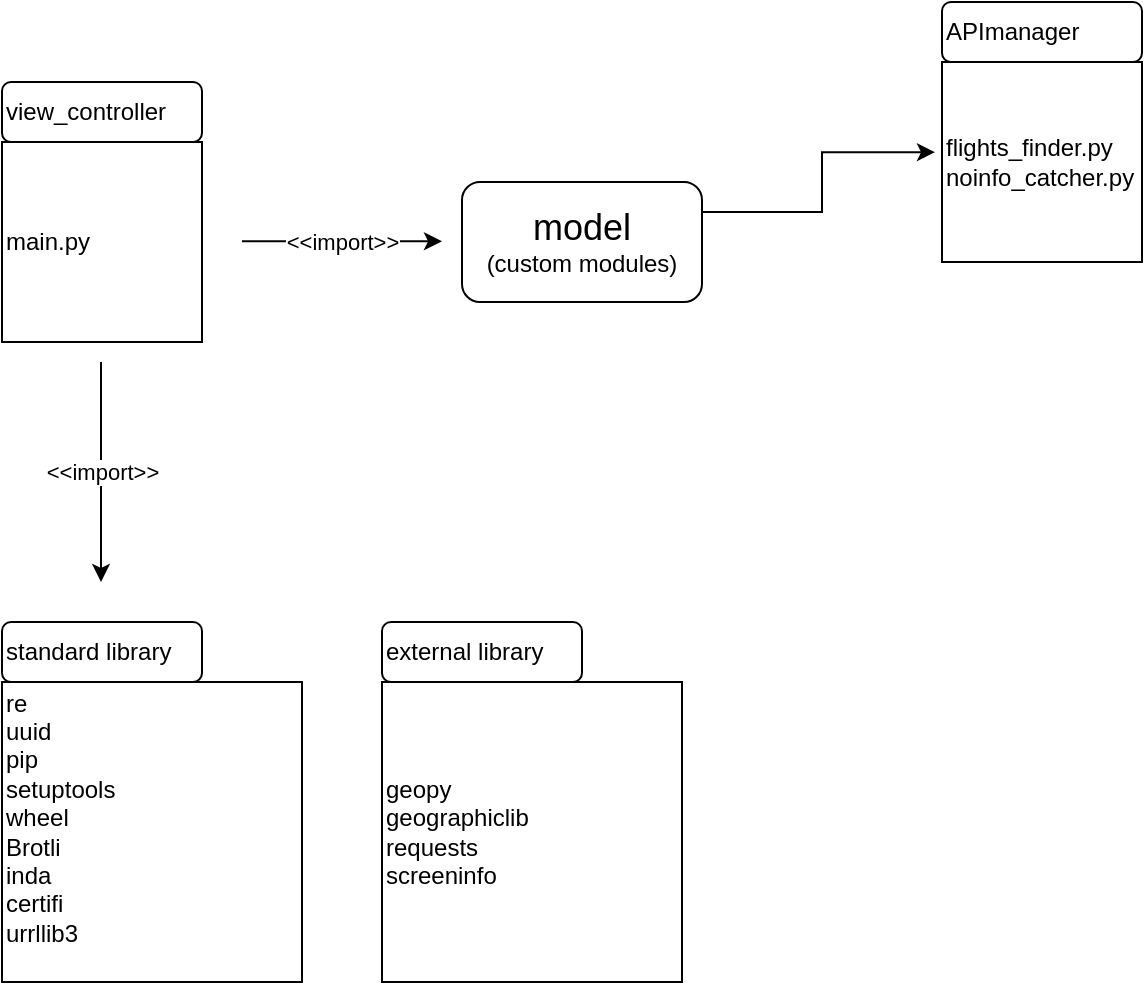 <mxfile version="24.4.7" type="github">
  <diagram name="Страница — 1" id="p5iJv7ttFUpRdbmxBiqb">
    <mxGraphModel dx="1105" dy="604" grid="1" gridSize="10" guides="1" tooltips="1" connect="1" arrows="1" fold="1" page="1" pageScale="1" pageWidth="827" pageHeight="1169" math="0" shadow="0">
      <root>
        <mxCell id="0" />
        <mxCell id="1" parent="0" />
        <mxCell id="mhpZV3gW4wpjLYbGXOxX-3" value="view_controller" style="rounded=1;whiteSpace=wrap;html=1;align=left;" vertex="1" parent="1">
          <mxGeometry x="40" y="50" width="100" height="30" as="geometry" />
        </mxCell>
        <mxCell id="mhpZV3gW4wpjLYbGXOxX-4" value="main.py" style="whiteSpace=wrap;html=1;aspect=fixed;align=left;" vertex="1" parent="1">
          <mxGeometry x="40" y="80" width="100" height="100" as="geometry" />
        </mxCell>
        <mxCell id="mhpZV3gW4wpjLYbGXOxX-5" value="" style="endArrow=classic;html=1;rounded=0;" edge="1" parent="1">
          <mxGeometry relative="1" as="geometry">
            <mxPoint x="89.5" y="190" as="sourcePoint" />
            <mxPoint x="89.5" y="300" as="targetPoint" />
          </mxGeometry>
        </mxCell>
        <mxCell id="mhpZV3gW4wpjLYbGXOxX-6" value="&amp;lt;&amp;lt;import&amp;gt;&amp;gt;" style="edgeLabel;resizable=0;html=1;;align=center;verticalAlign=middle;" connectable="0" vertex="1" parent="mhpZV3gW4wpjLYbGXOxX-5">
          <mxGeometry relative="1" as="geometry" />
        </mxCell>
        <mxCell id="mhpZV3gW4wpjLYbGXOxX-8" value="standard library" style="rounded=1;whiteSpace=wrap;html=1;align=left;" vertex="1" parent="1">
          <mxGeometry x="40" y="320" width="100" height="30" as="geometry" />
        </mxCell>
        <mxCell id="mhpZV3gW4wpjLYbGXOxX-9" value="re&amp;nbsp;&lt;div&gt;uuid&lt;/div&gt;&lt;div&gt;pip&amp;nbsp;&lt;/div&gt;&lt;div&gt;setuptools&lt;/div&gt;&lt;div&gt;wheel&lt;/div&gt;&lt;div&gt;Brotli&lt;/div&gt;&lt;div&gt;inda&lt;/div&gt;&lt;div&gt;certifi&lt;/div&gt;&lt;div&gt;urrllib3&lt;/div&gt;&lt;div&gt;&lt;br&gt;&lt;/div&gt;" style="whiteSpace=wrap;html=1;aspect=fixed;align=left;" vertex="1" parent="1">
          <mxGeometry x="40" y="350" width="150" height="150" as="geometry" />
        </mxCell>
        <mxCell id="mhpZV3gW4wpjLYbGXOxX-13" value="" style="endArrow=classic;html=1;rounded=0;" edge="1" parent="1">
          <mxGeometry relative="1" as="geometry">
            <mxPoint x="160" y="129.62" as="sourcePoint" />
            <mxPoint x="260" y="129.62" as="targetPoint" />
          </mxGeometry>
        </mxCell>
        <mxCell id="mhpZV3gW4wpjLYbGXOxX-14" value="&amp;lt;&amp;lt;import&amp;gt;&amp;gt;" style="edgeLabel;resizable=0;html=1;;align=center;verticalAlign=middle;" connectable="0" vertex="1" parent="mhpZV3gW4wpjLYbGXOxX-13">
          <mxGeometry relative="1" as="geometry" />
        </mxCell>
        <mxCell id="mhpZV3gW4wpjLYbGXOxX-22" style="edgeStyle=orthogonalEdgeStyle;rounded=0;orthogonalLoop=1;jettySize=auto;html=1;exitX=1;exitY=0.25;exitDx=0;exitDy=0;entryX=-0.035;entryY=0.451;entryDx=0;entryDy=0;entryPerimeter=0;" edge="1" parent="1" source="mhpZV3gW4wpjLYbGXOxX-16" target="mhpZV3gW4wpjLYbGXOxX-21">
          <mxGeometry relative="1" as="geometry">
            <mxPoint x="460" y="70" as="targetPoint" />
          </mxGeometry>
        </mxCell>
        <mxCell id="mhpZV3gW4wpjLYbGXOxX-16" value="&lt;font style=&quot;font-size: 18px;&quot;&gt;model&lt;/font&gt;&lt;div&gt;&lt;font style=&quot;font-size: 12px;&quot;&gt;(custom modules)&lt;/font&gt;&lt;/div&gt;" style="rounded=1;whiteSpace=wrap;html=1;" vertex="1" parent="1">
          <mxGeometry x="270" y="100" width="120" height="60" as="geometry" />
        </mxCell>
        <mxCell id="mhpZV3gW4wpjLYbGXOxX-20" value="APImanager" style="rounded=1;whiteSpace=wrap;html=1;align=left;" vertex="1" parent="1">
          <mxGeometry x="510" y="10" width="100" height="30" as="geometry" />
        </mxCell>
        <mxCell id="mhpZV3gW4wpjLYbGXOxX-21" value="flights_finder.py&lt;div&gt;noinfo_catcher.py&lt;/div&gt;" style="whiteSpace=wrap;html=1;aspect=fixed;align=left;" vertex="1" parent="1">
          <mxGeometry x="510" y="40" width="100" height="100" as="geometry" />
        </mxCell>
        <mxCell id="mhpZV3gW4wpjLYbGXOxX-23" value="external library" style="rounded=1;whiteSpace=wrap;html=1;align=left;" vertex="1" parent="1">
          <mxGeometry x="230" y="320" width="100" height="30" as="geometry" />
        </mxCell>
        <mxCell id="mhpZV3gW4wpjLYbGXOxX-24" value="&lt;div&gt;geopy&lt;/div&gt;&lt;div&gt;geographiclib&lt;/div&gt;&lt;div&gt;requests&lt;/div&gt;&lt;div&gt;screeninfo&lt;/div&gt;" style="whiteSpace=wrap;html=1;aspect=fixed;align=left;" vertex="1" parent="1">
          <mxGeometry x="230" y="350" width="150" height="150" as="geometry" />
        </mxCell>
      </root>
    </mxGraphModel>
  </diagram>
</mxfile>
